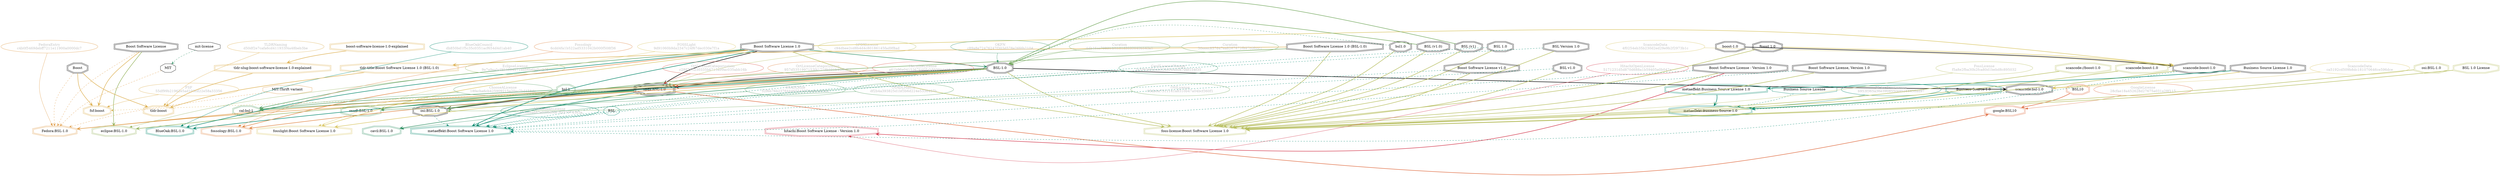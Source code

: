 strict digraph {
    node [shape=box];
    graph [splines=curved];
    624 [label="SPDXLicense\nc94dbee2cd8b4d4c80186145fad9f8ad"
        ,fontcolor=gray
        ,color="#b8bf62"
        ,fillcolor="beige;1"
        ,shape=ellipse];
    625 [label="spdx:BSL-1.0"
        ,shape=tripleoctagon];
    626 [label="BSL-1.0"
        ,shape=doubleoctagon];
    627 [label="Boost Software License 1.0"
        ,shape=doubleoctagon];
    2816 [label=MIT,shape=octagon];
    4940 [label="OSILicense\n05db0a7311141a8310b47a04bcf360f1"
         ,fontcolor=gray
         ,color="#78ab63"
         ,fillcolor="beige;1"
         ,shape=ellipse];
    4941 [label="osi:BSL-1.0"
         ,shape=doubleoctagon];
    4942 [label="Boost Software License 1.0 (BSL-1.0)"
         ,shape=doubleoctagon];
    5479 [label="GoogleLicense\n28cfae18a452628d27675a031a28f115"
         ,fontcolor=gray
         ,color="#e06f45"
         ,fillcolor="beige;1"
         ,shape=ellipse];
    5480 [label="google:BSL10"
         ,color="#e06f45"
         ,shape=doubleoctagon];
    5481 [label=BSL10
         ,color="#e06f45"
         ,shape=doubleoctagon];
    6012 [label="FedoraEntry\nc4b0f5469debff7211e11900a0000dc7"
         ,fontcolor=gray
         ,color="#e09d4b"
         ,fillcolor="beige;1"
         ,shape=ellipse];
    6013 [label="Fedora:BSL-1.0"
         ,color="#e09d4b"
         ,shape=doubleoctagon];
    6014 [label="Boost Software License"
         ,shape=doubleoctagon];
    6015 [label="MIT:Thrift variant"
         ,color="#e09d4b"
         ,shape=octagon];
    6017 [label=Boost
         ,shape=doubleoctagon];
    8661 [label="BlueOakCouncil\ndb850bd1f5c35c0351acf654d4d1ab40"
         ,fontcolor=gray
         ,color="#00876c"
         ,fillcolor="beige;1"
         ,shape=ellipse];
    8662 [label="BlueOak:BSL-1.0"
         ,color="#00876c"
         ,shape=doubleoctagon];
    9697 [label="OSADLRule\n52f6b76b237644465545878edb5e03d1"
         ,fontcolor=gray
         ,color="#58a066"
         ,fillcolor="beige;1"
         ,shape=ellipse];
    9698 [label="osadl:BSL-1.0"
         ,color="#58a066"
         ,shape=doubleoctagon];
    9922 [label="OSADLMatrix\ndf2b4a393825d1bf3b6d224e5336457b"
         ,fontcolor=gray
         ,color="#58a066"
         ,fillcolor="beige;1"
         ,shape=ellipse];
    10802 [label="FSF\n55df99b21962e5ad103cd22e58a33356"
          ,fontcolor=gray
          ,color="#deb256"
          ,fillcolor="beige;1"
          ,shape=ellipse];
    10803 [label="fsf:boost"
          ,color="#deb256"
          ,shape=doubleoctagon];
    10983 [label="ChooseALicense\n18fecba6cb425909215a20ac2bd458dc"
          ,fontcolor=gray
          ,color="#58a066"
          ,fillcolor="beige;1"
          ,shape=ellipse];
    10984 [label="cal:bsl-1"
          ,color="#58a066"
          ,shape=doubleoctagon];
    10985 [label="bsl-1"
          ,color="#58a066"
          ,shape=doubleoctagon];
    12561 [label="ScancodeData\n4f0254eb35b230d2ed29e9b2f2973b1c"
          ,fontcolor=gray
          ,color="#dac767"
          ,fillcolor="beige;1"
          ,shape=ellipse];
    12562 [label="scancode:boost-1.0"
          ,shape=doubleoctagon];
    12563 [label="boost-1.0"
          ,shape=doubleoctagon];
    12564 [label="Boost 1.0"
          ,shape=doubleoctagon];
    13120 [label="ScancodeData\nca5192cd509b8dc181070646ce596dce"
          ,fontcolor=gray
          ,color="#dac767"
          ,fillcolor="beige;1"
          ,shape=ellipse];
    13121 [label="scancode:bsl-1.0"
          ,shape=doubleoctagon];
    13122 [label="Business Source License 1.0"
          ,shape=doubleoctagon];
    26245 [label="Fossology\n6cdd4fa1b522ad5331042b000f508f36"
          ,fontcolor=gray
          ,color="#e18745"
          ,fillcolor="beige;1"
          ,shape=ellipse];
    26246 [label="fossology:BSL-1.0"
          ,color="#e18745"
          ,shape=doubleoctagon];
    28348 [label="OKFN\nc89a8e72476247f303d578e26fdb2104"
          ,fontcolor=gray
          ,color="#379469"
          ,fillcolor="beige;1"
          ,shape=ellipse];
    28349 [label="bsl1.0"
          ,shape=doubleoctagon];
    28432 [label="mit-license"
          ,shape=octagon];
    28646 [label="OrtLicenseCategorization\nc288785230335b6715a99ac035abb16b"
          ,fontcolor=gray
          ,color="#dc574a"
          ,fillcolor="beige;1"
          ,shape=ellipse];
    35490 [label="OrtLicenseCategorization\n957d5351997153f41719b401b46f8d21"
          ,fontcolor=gray
          ,color="#e18745"
          ,fillcolor="beige;1"
          ,shape=ellipse];
    36618 [label="CavilLicenseChange\n2a33626f684b928d044b0870bf154f35"
          ,fontcolor=gray
          ,color="#379469"
          ,fillcolor="beige;1"
          ,shape=ellipse];
    36619 [label="cavil:BSL-1.0"
          ,color="#379469"
          ,shape=doubleoctagon];
    39254 [label="Business Source License"
          ,color="#00876c"
          ,shape=octagon];
    39257 [label="MetaeffektLicense\nb953f365a36e390855ce4b164458ad97"
          ,fontcolor=gray
          ,color="#00876c"
          ,fillcolor="beige;1"
          ,shape=ellipse];
    39258 [label="metaeffekt:Business-Source-1.0"
          ,color="#00876c"
          ,shape=doubleoctagon];
    39259 [label="Business-Source-1.0"
          ,color="#00876c"
          ,shape=doubleoctagon];
    39260 [label="metaeffekt:Business Source License 1.0"
          ,color="#00876c"
          ,shape=doubleoctagon];
    39803 [label="MetaeffektLicense\n1d7cbeba687e03f6d5fe76a37974363a"
          ,fontcolor=gray
          ,color="#00876c"
          ,fillcolor="beige;1"
          ,shape=ellipse];
    39804 [label="metaeffekt:Boost Software License 1.0"
          ,color="#00876c"
          ,shape=doubleoctagon];
    39805 [label=BSL
          ,color="#00876c"
          ,shape=octagon];
    39806 [label="BSL 1.0"
          ,shape=doubleoctagon];
    39807 [label="BSL Version 1.0"
          ,shape=doubleoctagon];
    39808 [label="BSL v1.0"
          ,shape=doubleoctagon];
    39809 [label="Boost Software License - Version 1.0"
          ,shape=doubleoctagon];
    39810 [label="Boost Software License, Version 1.0"
          ,shape=doubleoctagon];
    39811 [label="Boost Software License v1.0"
          ,shape=doubleoctagon];
    50062 [label="HermineLicense\na61b96e04153676468ab860011c28ab1"
          ,fontcolor=gray
          ,color="#dc574a"
          ,fillcolor="beige;1"
          ,shape=ellipse];
    50486 [label="FossLicense\nf5a8e2fba30b2fca80d1bebd8c895032"
          ,fontcolor=gray
          ,color="#b8bf62"
          ,fillcolor="beige;1"
          ,shape=ellipse];
    50487 [label="foss-license:Boost Software License 1.0"
          ,color="#b8bf62"
          ,shape=doubleoctagon];
    50488 [label="BSL (v1.0)"
          ,shape=doubleoctagon];
    50489 [label="BSL (v1)"
          ,shape=doubleoctagon];
    50490 [label="scancode://boost-1.0"
          ,color="#b8bf62"
          ,shape=doubleoctagon];
    50491 [label="scancode:boost-1.0"
          ,color="#b8bf62"
          ,shape=doubleoctagon];
    50492 [label="osi:BSL-1.0"
          ,color="#b8bf62"
          ,shape=doubleoctagon];
    50493 [label="BSL 1.0 License"
          ,color="#b8bf62"
          ,shape=doubleoctagon];
    51045 [label="FOSSLight\n9d91060b9da2347c24f67dec030e7f1a"
          ,fontcolor=gray
          ,color="#dac767"
          ,fillcolor="beige;1"
          ,shape=ellipse];
    51046 [label="fosslight:Boost Software License 1.0"
          ,color="#dac767"
          ,shape=doubleoctagon];
    51817 [label="HitachiOpenLicense\n5171231d5d870d688a1b59405e0b042a"
          ,fontcolor=gray
          ,color="#d43d51"
          ,fillcolor="beige;1"
          ,shape=ellipse];
    51818 [label="hitachi:Boost Software License - Version 1.0"
          ,color="#d43d51"
          ,shape=doubleoctagon];
    54351 [label="EclipseLicense\n9a7a9eabc0f44004271bbb6b6bdba246"
          ,fontcolor=gray
          ,color="#98b561"
          ,fillcolor="beige;1"
          ,shape=ellipse];
    54352 [label="eclipse:BSL-1.0"
          ,color="#98b561"
          ,shape=doubleoctagon];
    57328 [label="TLDRNaming\nd50df2e7cafa6cd411933f4a48beb3be"
          ,fontcolor=gray
          ,color="#deb256"
          ,fillcolor="beige;1"
          ,shape=ellipse];
    57329 [label="tldr:boost"
          ,color="#deb256"
          ,shape=doubleoctagon];
    57330 [label="tldr-slug:boost-software-license-1.0-explained"
          ,color="#deb256"
          ,shape=doubleoctagon];
    57331 [label="boost-software-license-1.0-explained"
          ,color="#deb256"
          ,shape=doubleoctagon];
    57332 [label="tldr-title:Boost Software License 1.0 (BSL-1.0)"
          ,color="#deb256"
          ,shape=doubleoctagon];
    58444 [label="Curation\n44b46ca708314f4131d30390496543a1"
          ,fontcolor=gray
          ,color="#78ab63"
          ,fillcolor="beige;1"
          ,shape=ellipse];
    58449 [label="Curation\n50eeec857647ea8267872fb97c0fccc1"
          ,fontcolor=gray
          ,color="#78ab63"
          ,fillcolor="beige;1"
          ,shape=ellipse];
    624 -> 625 [weight=0.5
               ,color="#b8bf62"];
    625 -> 4941 [style=bold
                ,arrowhead=vee
                ,weight=0.7
                ,color="#78ab63"];
    625 -> 5480 [style=bold
                ,arrowhead=vee
                ,weight=0.7
                ,color="#e06f45"];
    625 -> 6013 [style=bold
                ,arrowhead=vee
                ,weight=0.7
                ,color="#e09d4b"];
    625 -> 9698 [style=bold
                ,arrowhead=vee
                ,weight=0.7
                ,color="#58a066"];
    625 -> 10803 [style=dashed
                 ,arrowhead=vee
                 ,weight=0.5
                 ,color="#deb256"];
    625 -> 10984 [style=bold
                 ,arrowhead=vee
                 ,weight=0.7
                 ,color="#58a066"];
    625 -> 39804 [style=bold
                 ,arrowhead=vee
                 ,weight=0.7
                 ,color="#00876c"];
    626 -> 625 [style=bold
               ,arrowhead=vee
               ,weight=0.7];
    626 -> 4941 [style=bold
                ,arrowhead=vee
                ,weight=0.7];
    626 -> 6013 [style=bold
                ,arrowhead=vee
                ,weight=0.7
                ,color="#e09d4b"];
    626 -> 8662 [style=bold
                ,arrowhead=vee
                ,weight=0.7
                ,color="#00876c"];
    626 -> 9698 [style=bold
                ,arrowhead=vee
                ,weight=0.7
                ,color="#58a066"];
    626 -> 13121 [style=bold
                 ,arrowhead=vee
                 ,weight=0.7];
    626 -> 26246 [style=bold
                 ,arrowhead=vee
                 ,weight=0.7
                 ,color="#e18745"];
    626 -> 36619 [style=bold
                 ,arrowhead=vee
                 ,weight=0.7
                 ,color="#379469"];
    626 -> 36619 [style=bold
                 ,arrowhead=vee
                 ,weight=0.7
                 ,color="#379469"];
    626 -> 39804 [style=dashed
                 ,arrowhead=vee
                 ,weight=0.5
                 ,color="#00876c"];
    626 -> 50487 [style=bold
                 ,arrowhead=vee
                 ,weight=0.7
                 ,color="#b8bf62"];
    626 -> 51046 [style=bold
                 ,arrowhead=vee
                 ,weight=0.7
                 ,color="#dac767"];
    626 -> 54352 [style=bold
                 ,arrowhead=vee
                 ,weight=0.7
                 ,color="#98b561"];
    627 -> 625 [style=bold
               ,arrowhead=vee
               ,weight=0.7];
    627 -> 626 [style=bold
               ,arrowhead=vee
               ,weight=0.7
               ,color="#379469"];
    627 -> 8662 [style=bold
                ,arrowhead=vee
                ,weight=0.7
                ,color="#00876c"];
    627 -> 10984 [style=bold
                 ,arrowhead=vee
                 ,weight=0.7
                 ,color="#58a066"];
    627 -> 12562 [style=bold
                 ,arrowhead=vee
                 ,weight=0.7
                 ,color="#dac767"];
    627 -> 26246 [style=bold
                 ,arrowhead=vee
                 ,weight=0.7
                 ,color="#e18745"];
    627 -> 39804 [style=bold
                 ,arrowhead=vee
                 ,weight=0.7
                 ,color="#00876c"];
    627 -> 50487 [style=bold
                 ,arrowhead=vee
                 ,weight=0.7
                 ,color="#b8bf62"];
    627 -> 51046 [style=bold
                 ,arrowhead=vee
                 ,weight=0.7
                 ,color="#dac767"];
    2816 -> 6013 [style=dashed
                 ,arrowhead=vee
                 ,weight=0.5
                 ,color="#e09d4b"];
    4940 -> 4941 [weight=0.5
                 ,color="#78ab63"];
    4941 -> 39804 [style=dashed
                  ,arrowhead=vee
                  ,weight=0.5
                  ,color="#00876c"];
    4942 -> 4941 [style=bold
                 ,arrowhead=vee
                 ,weight=0.7
                 ,color="#78ab63"];
    4942 -> 50487 [style=bold
                  ,arrowhead=vee
                  ,weight=0.7
                  ,color="#b8bf62"];
    4942 -> 57332 [style=bold
                  ,arrowhead=vee
                  ,weight=0.7
                  ,color="#deb256"];
    5479 -> 5480 [weight=0.5
                 ,color="#e06f45"];
    5481 -> 5480 [style=bold
                 ,arrowhead=vee
                 ,weight=0.7
                 ,color="#e06f45"];
    6012 -> 6013 [weight=0.5
                 ,color="#e09d4b"];
    6014 -> 6013 [style=dashed
                 ,arrowhead=vee
                 ,weight=0.5
                 ,color="#e09d4b"];
    6014 -> 10803 [style=bold
                  ,arrowhead=vee
                  ,weight=0.7
                  ,color="#deb256"];
    6014 -> 54352 [style=bold
                  ,arrowhead=vee
                  ,weight=0.7
                  ,color="#98b561"];
    6015 -> 6013 [style=dashed
                 ,arrowhead=vee
                 ,weight=0.5
                 ,color="#e09d4b"];
    6017 -> 6013 [style=dashed
                 ,arrowhead=vee
                 ,weight=0.5
                 ,color="#e09d4b"];
    6017 -> 10803 [style=bold
                  ,arrowhead=vee
                  ,weight=0.7
                  ,color="#deb256"];
    6017 -> 57329 [style=bold
                  ,arrowhead=vee
                  ,weight=0.7
                  ,color="#deb256"];
    8661 -> 8662 [weight=0.5
                 ,color="#00876c"];
    9697 -> 9698 [weight=0.5
                 ,color="#58a066"];
    9922 -> 9698 [weight=0.5
                 ,color="#58a066"];
    10802 -> 10803 [weight=0.5
                   ,color="#deb256"];
    10983 -> 10984 [weight=0.5
                   ,color="#58a066"];
    10985 -> 10984 [style=bold
                   ,arrowhead=vee
                   ,weight=0.7
                   ,color="#58a066"];
    12561 -> 12562 [weight=0.5
                   ,color="#dac767"];
    12562 -> 39804 [style=dashed
                   ,arrowhead=vee
                   ,weight=0.5
                   ,color="#00876c"];
    12562 -> 50487 [style=bold
                   ,arrowhead=vee
                   ,weight=0.7
                   ,color="#b8bf62"];
    12563 -> 12562 [style=bold
                   ,arrowhead=vee
                   ,weight=0.7];
    12564 -> 12562 [style=bold
                   ,arrowhead=vee
                   ,weight=0.7
                   ,color="#dac767"];
    12564 -> 50487 [style=bold
                   ,arrowhead=vee
                   ,weight=0.7
                   ,color="#b8bf62"];
    13120 -> 13121 [weight=0.5
                   ,color="#dac767"];
    13121 -> 39258 [style=dashed
                   ,arrowhead=vee
                   ,weight=0.5
                   ,color="#00876c"];
    13122 -> 13121 [style=bold
                   ,arrowhead=vee
                   ,weight=0.7
                   ,color="#dac767"];
    13122 -> 39260 [style=bold
                   ,arrowhead=vee
                   ,weight=0.7
                   ,color="#00876c"];
    26245 -> 26246 [weight=0.5
                   ,color="#e18745"];
    28348 -> 626 [weight=0.5
                 ,color="#379469"];
    28349 -> 626 [style=dashed
                 ,arrowhead=vee
                 ,weight=0.5
                 ,color="#379469"];
    28349 -> 50487 [style=bold
                   ,arrowhead=vee
                   ,weight=0.7
                   ,color="#b8bf62"];
    28432 -> 2816 [style=dashed
                  ,arrowhead=vee
                  ,weight=0.5
                  ,color="#379469"];
    28646 -> 625 [weight=0.5
                 ,color="#dc574a"];
    35490 -> 625 [weight=0.5
                 ,color="#e18745"];
    36618 -> 36619 [weight=0.5
                   ,color="#379469"];
    39254 -> 39258 [style=dashed
                   ,arrowhead=vee
                   ,weight=0.5
                   ,color="#00876c"];
    39257 -> 39258 [weight=0.5
                   ,color="#00876c"];
    39259 -> 39258 [style=bold
                   ,arrowhead=vee
                   ,weight=0.7
                   ,color="#00876c"];
    39260 -> 39258 [style=bold
                   ,arrowhead=vee
                   ,weight=0.7
                   ,color="#00876c"];
    39803 -> 39804 [weight=0.5
                   ,color="#00876c"];
    39805 -> 39804 [style=dashed
                   ,arrowhead=vee
                   ,weight=0.5
                   ,color="#00876c"];
    39806 -> 39804 [style=dashed
                   ,arrowhead=vee
                   ,weight=0.5
                   ,color="#00876c"];
    39806 -> 50487 [style=bold
                   ,arrowhead=vee
                   ,weight=0.7
                   ,color="#b8bf62"];
    39807 -> 39804 [style=dashed
                   ,arrowhead=vee
                   ,weight=0.5
                   ,color="#00876c"];
    39807 -> 50487 [style=bold
                   ,arrowhead=vee
                   ,weight=0.7
                   ,color="#b8bf62"];
    39808 -> 39804 [style=dashed
                   ,arrowhead=vee
                   ,weight=0.5
                   ,color="#00876c"];
    39808 -> 50487 [style=bold
                   ,arrowhead=vee
                   ,weight=0.7
                   ,color="#b8bf62"];
    39809 -> 39804 [style=dashed
                   ,arrowhead=vee
                   ,weight=0.5
                   ,color="#00876c"];
    39809 -> 50487 [style=bold
                   ,arrowhead=vee
                   ,weight=0.7
                   ,color="#b8bf62"];
    39809 -> 51818 [style=bold
                   ,arrowhead=vee
                   ,weight=0.7
                   ,color="#d43d51"];
    39810 -> 39804 [style=dashed
                   ,arrowhead=vee
                   ,weight=0.5
                   ,color="#00876c"];
    39810 -> 50487 [style=bold
                   ,arrowhead=vee
                   ,weight=0.7
                   ,color="#b8bf62"];
    39811 -> 39804 [style=dashed
                   ,arrowhead=vee
                   ,weight=0.5
                   ,color="#00876c"];
    39811 -> 50487 [style=bold
                   ,arrowhead=vee
                   ,weight=0.7
                   ,color="#b8bf62"];
    50062 -> 625 [weight=0.5
                 ,color="#dc574a"];
    50486 -> 50487 [weight=0.5
                   ,color="#b8bf62"];
    50488 -> 626 [style=bold
                 ,arrowhead=vee
                 ,weight=0.7
                 ,color="#78ab63"];
    50488 -> 50487 [style=bold
                   ,arrowhead=vee
                   ,weight=0.7
                   ,color="#b8bf62"];
    50489 -> 626 [style=bold
                 ,arrowhead=vee
                 ,weight=0.7
                 ,color="#78ab63"];
    50489 -> 50487 [style=bold
                   ,arrowhead=vee
                   ,weight=0.7
                   ,color="#b8bf62"];
    50490 -> 50487 [style=bold
                   ,arrowhead=vee
                   ,weight=0.7
                   ,color="#b8bf62"];
    50491 -> 50487 [style=bold
                   ,arrowhead=vee
                   ,weight=0.7
                   ,color="#b8bf62"];
    50492 -> 50487 [style=bold
                   ,arrowhead=vee
                   ,weight=0.7
                   ,color="#b8bf62"];
    50493 -> 50487 [style=bold
                   ,arrowhead=vee
                   ,weight=0.7
                   ,color="#b8bf62"];
    51045 -> 51046 [weight=0.5
                   ,color="#dac767"];
    51817 -> 51818 [weight=0.5
                   ,color="#d43d51"];
    54351 -> 54352 [weight=0.5
                   ,color="#98b561"];
    57328 -> 57329 [weight=0.5
                   ,color="#deb256"];
    57330 -> 57329 [style=bold
                   ,arrowhead=vee
                   ,weight=0.7
                   ,color="#deb256"];
    57331 -> 57330 [style=bold
                   ,arrowhead=vee
                   ,weight=0.7
                   ,color="#deb256"];
    57332 -> 57329 [style=bold
                   ,arrowhead=vee
                   ,weight=0.7
                   ,color="#deb256"];
    58444 -> 626 [weight=0.5
                 ,color="#78ab63"];
    58449 -> 626 [weight=0.5
                 ,color="#78ab63"];
}
